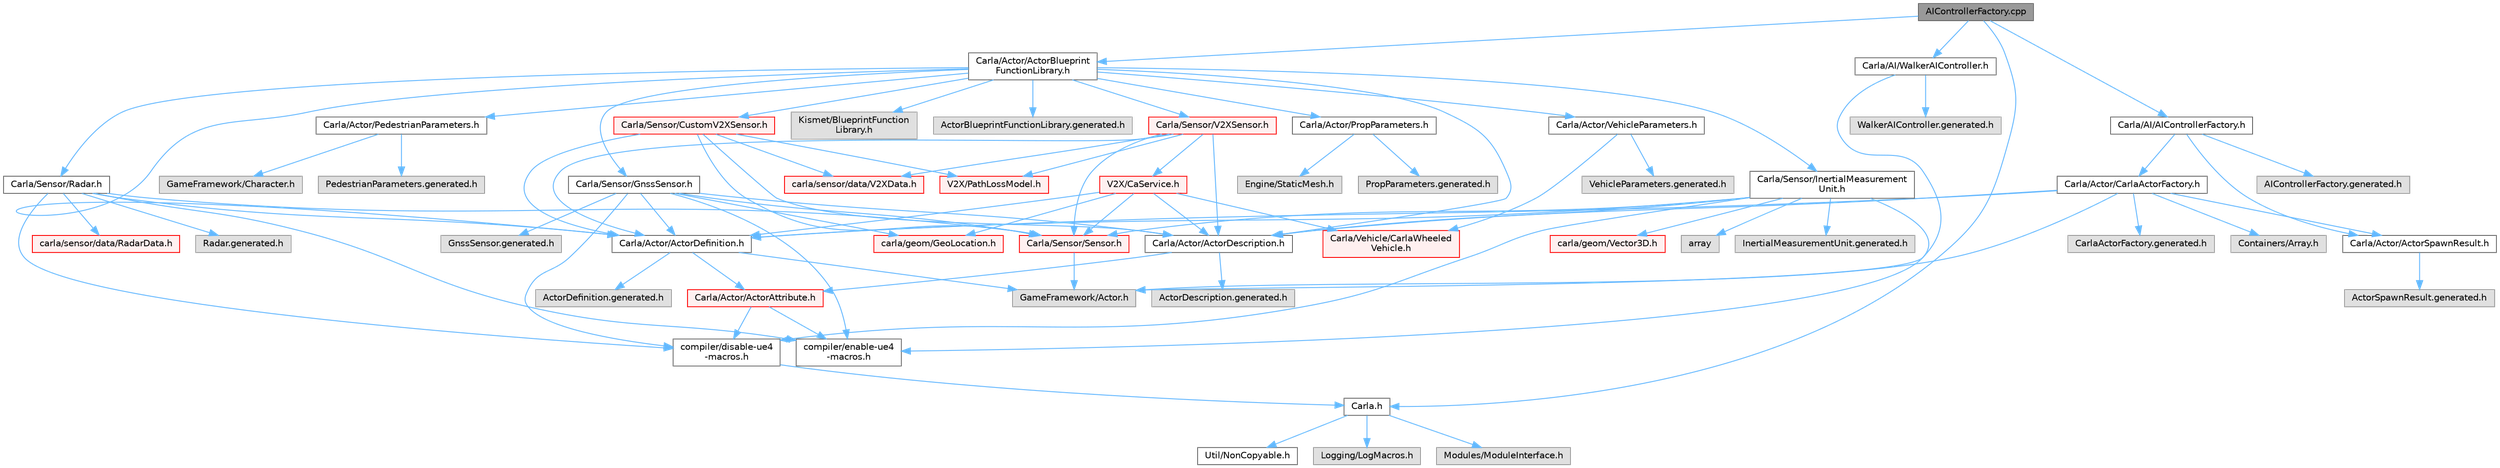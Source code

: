 digraph "AIControllerFactory.cpp"
{
 // INTERACTIVE_SVG=YES
 // LATEX_PDF_SIZE
  bgcolor="transparent";
  edge [fontname=Helvetica,fontsize=10,labelfontname=Helvetica,labelfontsize=10];
  node [fontname=Helvetica,fontsize=10,shape=box,height=0.2,width=0.4];
  Node1 [id="Node000001",label="AIControllerFactory.cpp",height=0.2,width=0.4,color="gray40", fillcolor="grey60", style="filled", fontcolor="black",tooltip=" "];
  Node1 -> Node2 [id="edge1_Node000001_Node000002",color="steelblue1",style="solid",tooltip=" "];
  Node2 [id="Node000002",label="Carla.h",height=0.2,width=0.4,color="grey40", fillcolor="white", style="filled",URL="$d7/d7d/Carla_8h.html",tooltip=" "];
  Node2 -> Node3 [id="edge2_Node000002_Node000003",color="steelblue1",style="solid",tooltip=" "];
  Node3 [id="Node000003",label="Util/NonCopyable.h",height=0.2,width=0.4,color="grey40", fillcolor="white", style="filled",URL="$d4/d57/Unreal_2CarlaUE4_2Plugins_2Carla_2Source_2Carla_2Util_2NonCopyable_8h.html",tooltip=" "];
  Node2 -> Node4 [id="edge3_Node000002_Node000004",color="steelblue1",style="solid",tooltip=" "];
  Node4 [id="Node000004",label="Logging/LogMacros.h",height=0.2,width=0.4,color="grey60", fillcolor="#E0E0E0", style="filled",tooltip=" "];
  Node2 -> Node5 [id="edge4_Node000002_Node000005",color="steelblue1",style="solid",tooltip=" "];
  Node5 [id="Node000005",label="Modules/ModuleInterface.h",height=0.2,width=0.4,color="grey60", fillcolor="#E0E0E0", style="filled",tooltip=" "];
  Node1 -> Node6 [id="edge5_Node000001_Node000006",color="steelblue1",style="solid",tooltip=" "];
  Node6 [id="Node000006",label="Carla/AI/AIControllerFactory.h",height=0.2,width=0.4,color="grey40", fillcolor="white", style="filled",URL="$d9/d4f/AIControllerFactory_8h.html",tooltip=" "];
  Node6 -> Node7 [id="edge6_Node000006_Node000007",color="steelblue1",style="solid",tooltip=" "];
  Node7 [id="Node000007",label="Carla/Actor/ActorSpawnResult.h",height=0.2,width=0.4,color="grey40", fillcolor="white", style="filled",URL="$df/d9f/ActorSpawnResult_8h.html",tooltip=" "];
  Node7 -> Node8 [id="edge7_Node000007_Node000008",color="steelblue1",style="solid",tooltip=" "];
  Node8 [id="Node000008",label="ActorSpawnResult.generated.h",height=0.2,width=0.4,color="grey60", fillcolor="#E0E0E0", style="filled",tooltip=" "];
  Node6 -> Node9 [id="edge8_Node000006_Node000009",color="steelblue1",style="solid",tooltip=" "];
  Node9 [id="Node000009",label="Carla/Actor/CarlaActorFactory.h",height=0.2,width=0.4,color="grey40", fillcolor="white", style="filled",URL="$d4/d24/CarlaActorFactory_8h.html",tooltip=" "];
  Node9 -> Node10 [id="edge9_Node000009_Node000010",color="steelblue1",style="solid",tooltip=" "];
  Node10 [id="Node000010",label="Carla/Actor/ActorDefinition.h",height=0.2,width=0.4,color="grey40", fillcolor="white", style="filled",URL="$d0/d65/Unreal_2CarlaUE4_2Plugins_2Carla_2Source_2Carla_2Actor_2ActorDefinition_8h.html",tooltip=" "];
  Node10 -> Node11 [id="edge10_Node000010_Node000011",color="steelblue1",style="solid",tooltip=" "];
  Node11 [id="Node000011",label="Carla/Actor/ActorAttribute.h",height=0.2,width=0.4,color="red", fillcolor="#FFF0F0", style="filled",URL="$d6/d1a/Unreal_2CarlaUE4_2Plugins_2Carla_2Source_2Carla_2Actor_2ActorAttribute_8h.html",tooltip=" "];
  Node11 -> Node12 [id="edge11_Node000011_Node000012",color="steelblue1",style="solid",tooltip=" "];
  Node12 [id="Node000012",label="compiler/disable-ue4\l-macros.h",height=0.2,width=0.4,color="grey40", fillcolor="white", style="filled",URL="$d2/d02/disable-ue4-macros_8h.html",tooltip=" "];
  Node12 -> Node2 [id="edge12_Node000012_Node000002",color="steelblue1",style="solid",tooltip=" "];
  Node11 -> Node15 [id="edge13_Node000011_Node000015",color="steelblue1",style="solid",tooltip=" "];
  Node15 [id="Node000015",label="compiler/enable-ue4\l-macros.h",height=0.2,width=0.4,color="grey40", fillcolor="white", style="filled",URL="$d9/da2/enable-ue4-macros_8h.html",tooltip=" "];
  Node10 -> Node17 [id="edge14_Node000010_Node000017",color="steelblue1",style="solid",tooltip=" "];
  Node17 [id="Node000017",label="GameFramework/Actor.h",height=0.2,width=0.4,color="grey60", fillcolor="#E0E0E0", style="filled",tooltip=" "];
  Node10 -> Node18 [id="edge15_Node000010_Node000018",color="steelblue1",style="solid",tooltip=" "];
  Node18 [id="Node000018",label="ActorDefinition.generated.h",height=0.2,width=0.4,color="grey60", fillcolor="#E0E0E0", style="filled",tooltip=" "];
  Node9 -> Node19 [id="edge16_Node000009_Node000019",color="steelblue1",style="solid",tooltip=" "];
  Node19 [id="Node000019",label="Carla/Actor/ActorDescription.h",height=0.2,width=0.4,color="grey40", fillcolor="white", style="filled",URL="$d4/de6/Unreal_2CarlaUE4_2Plugins_2Carla_2Source_2Carla_2Actor_2ActorDescription_8h.html",tooltip=" "];
  Node19 -> Node11 [id="edge17_Node000019_Node000011",color="steelblue1",style="solid",tooltip=" "];
  Node19 -> Node20 [id="edge18_Node000019_Node000020",color="steelblue1",style="solid",tooltip=" "];
  Node20 [id="Node000020",label="ActorDescription.generated.h",height=0.2,width=0.4,color="grey60", fillcolor="#E0E0E0", style="filled",tooltip=" "];
  Node9 -> Node7 [id="edge19_Node000009_Node000007",color="steelblue1",style="solid",tooltip=" "];
  Node9 -> Node21 [id="edge20_Node000009_Node000021",color="steelblue1",style="solid",tooltip=" "];
  Node21 [id="Node000021",label="Containers/Array.h",height=0.2,width=0.4,color="grey60", fillcolor="#E0E0E0", style="filled",tooltip=" "];
  Node9 -> Node17 [id="edge21_Node000009_Node000017",color="steelblue1",style="solid",tooltip=" "];
  Node9 -> Node22 [id="edge22_Node000009_Node000022",color="steelblue1",style="solid",tooltip=" "];
  Node22 [id="Node000022",label="CarlaActorFactory.generated.h",height=0.2,width=0.4,color="grey60", fillcolor="#E0E0E0", style="filled",tooltip=" "];
  Node6 -> Node23 [id="edge23_Node000006_Node000023",color="steelblue1",style="solid",tooltip=" "];
  Node23 [id="Node000023",label="AIControllerFactory.generated.h",height=0.2,width=0.4,color="grey60", fillcolor="#E0E0E0", style="filled",tooltip=" "];
  Node1 -> Node24 [id="edge24_Node000001_Node000024",color="steelblue1",style="solid",tooltip=" "];
  Node24 [id="Node000024",label="Carla/AI/WalkerAIController.h",height=0.2,width=0.4,color="grey40", fillcolor="white", style="filled",URL="$d0/d23/Unreal_2CarlaUE4_2Plugins_2Carla_2Source_2Carla_2AI_2WalkerAIController_8h.html",tooltip=" "];
  Node24 -> Node17 [id="edge25_Node000024_Node000017",color="steelblue1",style="solid",tooltip=" "];
  Node24 -> Node25 [id="edge26_Node000024_Node000025",color="steelblue1",style="solid",tooltip=" "];
  Node25 [id="Node000025",label="WalkerAIController.generated.h",height=0.2,width=0.4,color="grey60", fillcolor="#E0E0E0", style="filled",tooltip=" "];
  Node1 -> Node26 [id="edge27_Node000001_Node000026",color="steelblue1",style="solid",tooltip=" "];
  Node26 [id="Node000026",label="Carla/Actor/ActorBlueprint\lFunctionLibrary.h",height=0.2,width=0.4,color="grey40", fillcolor="white", style="filled",URL="$d7/dda/ActorBlueprintFunctionLibrary_8h.html",tooltip=" "];
  Node26 -> Node10 [id="edge28_Node000026_Node000010",color="steelblue1",style="solid",tooltip=" "];
  Node26 -> Node19 [id="edge29_Node000026_Node000019",color="steelblue1",style="solid",tooltip=" "];
  Node26 -> Node27 [id="edge30_Node000026_Node000027",color="steelblue1",style="solid",tooltip=" "];
  Node27 [id="Node000027",label="Carla/Actor/PedestrianParameters.h",height=0.2,width=0.4,color="grey40", fillcolor="white", style="filled",URL="$d5/dca/PedestrianParameters_8h.html",tooltip=" "];
  Node27 -> Node28 [id="edge31_Node000027_Node000028",color="steelblue1",style="solid",tooltip=" "];
  Node28 [id="Node000028",label="GameFramework/Character.h",height=0.2,width=0.4,color="grey60", fillcolor="#E0E0E0", style="filled",tooltip=" "];
  Node27 -> Node29 [id="edge32_Node000027_Node000029",color="steelblue1",style="solid",tooltip=" "];
  Node29 [id="Node000029",label="PedestrianParameters.generated.h",height=0.2,width=0.4,color="grey60", fillcolor="#E0E0E0", style="filled",tooltip=" "];
  Node26 -> Node30 [id="edge33_Node000026_Node000030",color="steelblue1",style="solid",tooltip=" "];
  Node30 [id="Node000030",label="Carla/Actor/PropParameters.h",height=0.2,width=0.4,color="grey40", fillcolor="white", style="filled",URL="$dc/d01/PropParameters_8h.html",tooltip=" "];
  Node30 -> Node31 [id="edge34_Node000030_Node000031",color="steelblue1",style="solid",tooltip=" "];
  Node31 [id="Node000031",label="Engine/StaticMesh.h",height=0.2,width=0.4,color="grey60", fillcolor="#E0E0E0", style="filled",tooltip=" "];
  Node30 -> Node32 [id="edge35_Node000030_Node000032",color="steelblue1",style="solid",tooltip=" "];
  Node32 [id="Node000032",label="PropParameters.generated.h",height=0.2,width=0.4,color="grey60", fillcolor="#E0E0E0", style="filled",tooltip=" "];
  Node26 -> Node33 [id="edge36_Node000026_Node000033",color="steelblue1",style="solid",tooltip=" "];
  Node33 [id="Node000033",label="Carla/Actor/VehicleParameters.h",height=0.2,width=0.4,color="grey40", fillcolor="white", style="filled",URL="$d1/d1b/VehicleParameters_8h.html",tooltip=" "];
  Node33 -> Node34 [id="edge37_Node000033_Node000034",color="steelblue1",style="solid",tooltip=" "];
  Node34 [id="Node000034",label="Carla/Vehicle/CarlaWheeled\lVehicle.h",height=0.2,width=0.4,color="red", fillcolor="#FFF0F0", style="filled",URL="$d3/d00/CarlaWheeledVehicle_8h.html",tooltip=" "];
  Node33 -> Node75 [id="edge38_Node000033_Node000075",color="steelblue1",style="solid",tooltip=" "];
  Node75 [id="Node000075",label="VehicleParameters.generated.h",height=0.2,width=0.4,color="grey60", fillcolor="#E0E0E0", style="filled",tooltip=" "];
  Node26 -> Node76 [id="edge39_Node000026_Node000076",color="steelblue1",style="solid",tooltip=" "];
  Node76 [id="Node000076",label="Carla/Sensor/GnssSensor.h",height=0.2,width=0.4,color="grey40", fillcolor="white", style="filled",URL="$d9/d73/GnssSensor_8h.html",tooltip=" "];
  Node76 -> Node77 [id="edge40_Node000076_Node000077",color="steelblue1",style="solid",tooltip=" "];
  Node77 [id="Node000077",label="Carla/Sensor/Sensor.h",height=0.2,width=0.4,color="red", fillcolor="#FFF0F0", style="filled",URL="$d7/d7d/Unreal_2CarlaUE4_2Plugins_2Carla_2Source_2Carla_2Sensor_2Sensor_8h.html",tooltip=" "];
  Node77 -> Node17 [id="edge41_Node000077_Node000017",color="steelblue1",style="solid",tooltip=" "];
  Node76 -> Node10 [id="edge42_Node000076_Node000010",color="steelblue1",style="solid",tooltip=" "];
  Node76 -> Node19 [id="edge43_Node000076_Node000019",color="steelblue1",style="solid",tooltip=" "];
  Node76 -> Node12 [id="edge44_Node000076_Node000012",color="steelblue1",style="solid",tooltip=" "];
  Node76 -> Node157 [id="edge45_Node000076_Node000157",color="steelblue1",style="solid",tooltip=" "];
  Node157 [id="Node000157",label="carla/geom/GeoLocation.h",height=0.2,width=0.4,color="red", fillcolor="#FFF0F0", style="filled",URL="$d7/d86/GeoLocation_8h.html",tooltip=" "];
  Node76 -> Node15 [id="edge46_Node000076_Node000015",color="steelblue1",style="solid",tooltip=" "];
  Node76 -> Node354 [id="edge47_Node000076_Node000354",color="steelblue1",style="solid",tooltip=" "];
  Node354 [id="Node000354",label="GnssSensor.generated.h",height=0.2,width=0.4,color="grey60", fillcolor="#E0E0E0", style="filled",tooltip=" "];
  Node26 -> Node355 [id="edge48_Node000026_Node000355",color="steelblue1",style="solid",tooltip=" "];
  Node355 [id="Node000355",label="Carla/Sensor/Radar.h",height=0.2,width=0.4,color="grey40", fillcolor="white", style="filled",URL="$d6/de9/Radar_8h.html",tooltip=" "];
  Node355 -> Node77 [id="edge49_Node000355_Node000077",color="steelblue1",style="solid",tooltip=" "];
  Node355 -> Node10 [id="edge50_Node000355_Node000010",color="steelblue1",style="solid",tooltip=" "];
  Node355 -> Node12 [id="edge51_Node000355_Node000012",color="steelblue1",style="solid",tooltip=" "];
  Node355 -> Node170 [id="edge52_Node000355_Node000170",color="steelblue1",style="solid",tooltip=" "];
  Node170 [id="Node000170",label="carla/sensor/data/RadarData.h",height=0.2,width=0.4,color="red", fillcolor="#FFF0F0", style="filled",URL="$d5/dc7/RadarData_8h.html",tooltip=" "];
  Node355 -> Node15 [id="edge53_Node000355_Node000015",color="steelblue1",style="solid",tooltip=" "];
  Node355 -> Node356 [id="edge54_Node000355_Node000356",color="steelblue1",style="solid",tooltip=" "];
  Node356 [id="Node000356",label="Radar.generated.h",height=0.2,width=0.4,color="grey60", fillcolor="#E0E0E0", style="filled",tooltip=" "];
  Node26 -> Node357 [id="edge55_Node000026_Node000357",color="steelblue1",style="solid",tooltip=" "];
  Node357 [id="Node000357",label="Carla/Sensor/InertialMeasurement\lUnit.h",height=0.2,width=0.4,color="grey40", fillcolor="white", style="filled",URL="$d7/dfa/InertialMeasurementUnit_8h.html",tooltip=" "];
  Node357 -> Node77 [id="edge56_Node000357_Node000077",color="steelblue1",style="solid",tooltip=" "];
  Node357 -> Node10 [id="edge57_Node000357_Node000010",color="steelblue1",style="solid",tooltip=" "];
  Node357 -> Node19 [id="edge58_Node000357_Node000019",color="steelblue1",style="solid",tooltip=" "];
  Node357 -> Node12 [id="edge59_Node000357_Node000012",color="steelblue1",style="solid",tooltip=" "];
  Node357 -> Node105 [id="edge60_Node000357_Node000105",color="steelblue1",style="solid",tooltip=" "];
  Node105 [id="Node000105",label="carla/geom/Vector3D.h",height=0.2,width=0.4,color="red", fillcolor="#FFF0F0", style="filled",URL="$de/d70/geom_2Vector3D_8h.html",tooltip=" "];
  Node357 -> Node15 [id="edge61_Node000357_Node000015",color="steelblue1",style="solid",tooltip=" "];
  Node357 -> Node112 [id="edge62_Node000357_Node000112",color="steelblue1",style="solid",tooltip=" "];
  Node112 [id="Node000112",label="array",height=0.2,width=0.4,color="grey60", fillcolor="#E0E0E0", style="filled",tooltip=" "];
  Node357 -> Node358 [id="edge63_Node000357_Node000358",color="steelblue1",style="solid",tooltip=" "];
  Node358 [id="Node000358",label="InertialMeasurementUnit.generated.h",height=0.2,width=0.4,color="grey60", fillcolor="#E0E0E0", style="filled",tooltip=" "];
  Node26 -> Node359 [id="edge64_Node000026_Node000359",color="steelblue1",style="solid",tooltip=" "];
  Node359 [id="Node000359",label="Carla/Sensor/V2XSensor.h",height=0.2,width=0.4,color="red", fillcolor="#FFF0F0", style="filled",URL="$d1/d71/V2XSensor_8h.html",tooltip=" "];
  Node359 -> Node77 [id="edge65_Node000359_Node000077",color="steelblue1",style="solid",tooltip=" "];
  Node359 -> Node10 [id="edge66_Node000359_Node000010",color="steelblue1",style="solid",tooltip=" "];
  Node359 -> Node19 [id="edge67_Node000359_Node000019",color="steelblue1",style="solid",tooltip=" "];
  Node359 -> Node176 [id="edge68_Node000359_Node000176",color="steelblue1",style="solid",tooltip=" "];
  Node176 [id="Node000176",label="carla/sensor/data/V2XData.h",height=0.2,width=0.4,color="red", fillcolor="#FFF0F0", style="filled",URL="$d8/db7/V2XData_8h.html",tooltip=" "];
  Node359 -> Node360 [id="edge69_Node000359_Node000360",color="steelblue1",style="solid",tooltip=" "];
  Node360 [id="Node000360",label="V2X/CaService.h",height=0.2,width=0.4,color="red", fillcolor="#FFF0F0", style="filled",URL="$df/dd8/CaService_8h.html",tooltip=" "];
  Node360 -> Node77 [id="edge70_Node000360_Node000077",color="steelblue1",style="solid",tooltip=" "];
  Node360 -> Node10 [id="edge71_Node000360_Node000010",color="steelblue1",style="solid",tooltip=" "];
  Node360 -> Node19 [id="edge72_Node000360_Node000019",color="steelblue1",style="solid",tooltip=" "];
  Node360 -> Node34 [id="edge73_Node000360_Node000034",color="steelblue1",style="solid",tooltip=" "];
  Node360 -> Node157 [id="edge74_Node000360_Node000157",color="steelblue1",style="solid",tooltip=" "];
  Node359 -> Node361 [id="edge75_Node000359_Node000361",color="steelblue1",style="solid",tooltip=" "];
  Node361 [id="Node000361",label="V2X/PathLossModel.h",height=0.2,width=0.4,color="red", fillcolor="#FFF0F0", style="filled",URL="$dd/dc7/PathLossModel_8h.html",tooltip=" "];
  Node26 -> Node364 [id="edge76_Node000026_Node000364",color="steelblue1",style="solid",tooltip=" "];
  Node364 [id="Node000364",label="Carla/Sensor/CustomV2XSensor.h",height=0.2,width=0.4,color="red", fillcolor="#FFF0F0", style="filled",URL="$df/d4b/CustomV2XSensor_8h.html",tooltip=" "];
  Node364 -> Node77 [id="edge77_Node000364_Node000077",color="steelblue1",style="solid",tooltip=" "];
  Node364 -> Node10 [id="edge78_Node000364_Node000010",color="steelblue1",style="solid",tooltip=" "];
  Node364 -> Node19 [id="edge79_Node000364_Node000019",color="steelblue1",style="solid",tooltip=" "];
  Node364 -> Node176 [id="edge80_Node000364_Node000176",color="steelblue1",style="solid",tooltip=" "];
  Node364 -> Node361 [id="edge81_Node000364_Node000361",color="steelblue1",style="solid",tooltip=" "];
  Node26 -> Node276 [id="edge82_Node000026_Node000276",color="steelblue1",style="solid",tooltip=" "];
  Node276 [id="Node000276",label="Kismet/BlueprintFunction\lLibrary.h",height=0.2,width=0.4,color="grey60", fillcolor="#E0E0E0", style="filled",tooltip=" "];
  Node26 -> Node366 [id="edge83_Node000026_Node000366",color="steelblue1",style="solid",tooltip=" "];
  Node366 [id="Node000366",label="ActorBlueprintFunctionLibrary.generated.h",height=0.2,width=0.4,color="grey60", fillcolor="#E0E0E0", style="filled",tooltip=" "];
}
